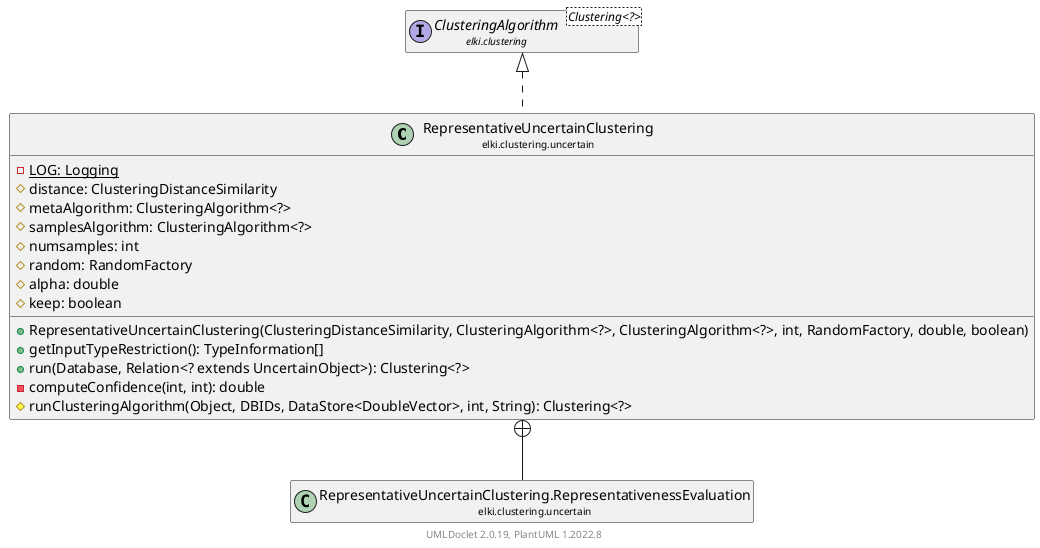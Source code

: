 @startuml
    remove .*\.(Instance|Par|Parameterizer|Factory)$
    set namespaceSeparator none
    hide empty fields
    hide empty methods

    class "<size:14>RepresentativeUncertainClustering\n<size:10>elki.clustering.uncertain" as elki.clustering.uncertain.RepresentativeUncertainClustering [[RepresentativeUncertainClustering.html]] {
        {static} -LOG: Logging
        #distance: ClusteringDistanceSimilarity
        #metaAlgorithm: ClusteringAlgorithm<?>
        #samplesAlgorithm: ClusteringAlgorithm<?>
        #numsamples: int
        #random: RandomFactory
        #alpha: double
        #keep: boolean
        +RepresentativeUncertainClustering(ClusteringDistanceSimilarity, ClusteringAlgorithm<?>, ClusteringAlgorithm<?>, int, RandomFactory, double, boolean)
        +getInputTypeRestriction(): TypeInformation[]
        +run(Database, Relation<? extends UncertainObject>): Clustering<?>
        -computeConfidence(int, int): double
        #runClusteringAlgorithm(Object, DBIDs, DataStore<DoubleVector>, int, String): Clustering<?>
    }

    interface "<size:14>ClusteringAlgorithm\n<size:10>elki.clustering" as elki.clustering.ClusteringAlgorithm<Clustering<?>> [[../ClusteringAlgorithm.html]]
    class "<size:14>RepresentativeUncertainClustering.RepresentativenessEvaluation\n<size:10>elki.clustering.uncertain" as elki.clustering.uncertain.RepresentativeUncertainClustering.RepresentativenessEvaluation [[RepresentativeUncertainClustering.RepresentativenessEvaluation.html]]
    class "<size:14>RepresentativeUncertainClustering.Par\n<size:10>elki.clustering.uncertain" as elki.clustering.uncertain.RepresentativeUncertainClustering.Par [[RepresentativeUncertainClustering.Par.html]]

    elki.clustering.ClusteringAlgorithm <|.. elki.clustering.uncertain.RepresentativeUncertainClustering
    elki.clustering.uncertain.RepresentativeUncertainClustering +-- elki.clustering.uncertain.RepresentativeUncertainClustering.RepresentativenessEvaluation
    elki.clustering.uncertain.RepresentativeUncertainClustering +-- elki.clustering.uncertain.RepresentativeUncertainClustering.Par

    center footer UMLDoclet 2.0.19, PlantUML 1.2022.8
@enduml

